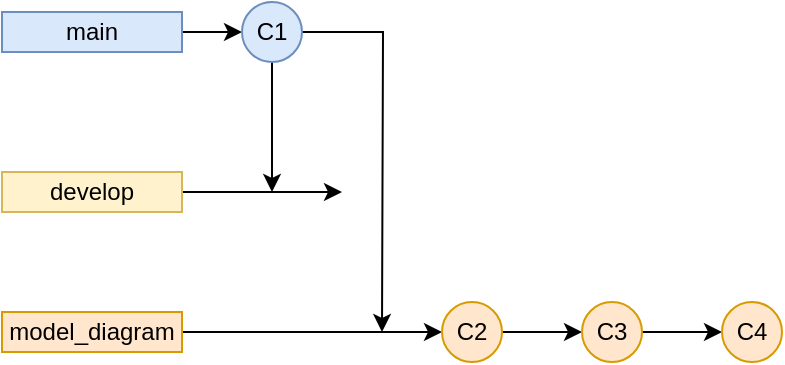 <mxfile version="20.8.10" type="device"><diagram id="yPxyJZ8AM_hMuL3Unpa9" name="gitflow"><mxGraphModel dx="603" dy="387" grid="1" gridSize="10" guides="1" tooltips="1" connect="1" arrows="1" fold="1" page="1" pageScale="1" pageWidth="850" pageHeight="1100" math="0" shadow="0"><root><mxCell id="0"/><mxCell id="1" parent="0"/><mxCell id="pqEM0l-QrRan-0Vn9kkv-190" style="edgeStyle=orthogonalEdgeStyle;rounded=0;orthogonalLoop=1;jettySize=auto;html=1;exitX=1;exitY=0.5;exitDx=0;exitDy=0;entryX=0;entryY=0.5;entryDx=0;entryDy=0;" parent="1" source="7" target="pqEM0l-QrRan-0Vn9kkv-188" edge="1"><mxGeometry relative="1" as="geometry"/></mxCell><mxCell id="7" value="main" style="text;html=1;strokeColor=#6c8ebf;fillColor=#dae8fc;align=center;verticalAlign=middle;whiteSpace=wrap;rounded=0;" parent="1" vertex="1"><mxGeometry x="40" y="40" width="90" height="20" as="geometry"/></mxCell><mxCell id="pqEM0l-QrRan-0Vn9kkv-194" style="edgeStyle=orthogonalEdgeStyle;rounded=0;orthogonalLoop=1;jettySize=auto;html=1;exitX=1;exitY=0.5;exitDx=0;exitDy=0;" parent="1" source="102" edge="1"><mxGeometry relative="1" as="geometry"><mxPoint x="210" y="130" as="targetPoint"/></mxGeometry></mxCell><mxCell id="102" value="develop" style="text;html=1;strokeColor=#d6b656;fillColor=#fff2cc;align=center;verticalAlign=middle;whiteSpace=wrap;rounded=0;" parent="1" vertex="1"><mxGeometry x="40" y="120" width="90" height="20" as="geometry"/></mxCell><mxCell id="Gikyz8ysj2WtHKZXGGJe-102" style="edgeStyle=orthogonalEdgeStyle;rounded=0;orthogonalLoop=1;jettySize=auto;html=1;" edge="1" parent="1" source="pqEM0l-QrRan-0Vn9kkv-188"><mxGeometry relative="1" as="geometry"><mxPoint x="175" y="130" as="targetPoint"/></mxGeometry></mxCell><mxCell id="Gikyz8ysj2WtHKZXGGJe-104" style="edgeStyle=orthogonalEdgeStyle;rounded=0;orthogonalLoop=1;jettySize=auto;html=1;" edge="1" parent="1" source="pqEM0l-QrRan-0Vn9kkv-188"><mxGeometry relative="1" as="geometry"><mxPoint x="230" y="200" as="targetPoint"/></mxGeometry></mxCell><mxCell id="pqEM0l-QrRan-0Vn9kkv-188" value="C1" style="ellipse;whiteSpace=wrap;html=1;aspect=fixed;fillColor=#dae8fc;strokeColor=#6c8ebf;" parent="1" vertex="1"><mxGeometry x="160" y="35" width="30" height="30" as="geometry"/></mxCell><mxCell id="pqEM0l-QrRan-0Vn9kkv-201" style="edgeStyle=orthogonalEdgeStyle;rounded=0;orthogonalLoop=1;jettySize=auto;html=1;" parent="1" source="pqEM0l-QrRan-0Vn9kkv-196" edge="1"><mxGeometry relative="1" as="geometry"><mxPoint x="260" y="200" as="targetPoint"/></mxGeometry></mxCell><mxCell id="pqEM0l-QrRan-0Vn9kkv-196" value="model_diagram" style="rounded=0;whiteSpace=wrap;html=1;fillColor=#ffe6cc;strokeColor=#d79b00;" parent="1" vertex="1"><mxGeometry x="40" y="190" width="90" height="20" as="geometry"/></mxCell><mxCell id="pqEM0l-QrRan-0Vn9kkv-206" style="edgeStyle=orthogonalEdgeStyle;rounded=0;orthogonalLoop=1;jettySize=auto;html=1;" parent="1" source="pqEM0l-QrRan-0Vn9kkv-205" edge="1"><mxGeometry relative="1" as="geometry"><mxPoint x="330" y="200" as="targetPoint"/></mxGeometry></mxCell><mxCell id="pqEM0l-QrRan-0Vn9kkv-205" value="C2" style="ellipse;whiteSpace=wrap;html=1;aspect=fixed;fillColor=#ffe6cc;strokeColor=#d79b00;" parent="1" vertex="1"><mxGeometry x="260" y="185" width="30" height="30" as="geometry"/></mxCell><mxCell id="Gikyz8ysj2WtHKZXGGJe-107" style="edgeStyle=orthogonalEdgeStyle;rounded=0;orthogonalLoop=1;jettySize=auto;html=1;entryX=0;entryY=0.5;entryDx=0;entryDy=0;" edge="1" parent="1" source="Gikyz8ysj2WtHKZXGGJe-105" target="Gikyz8ysj2WtHKZXGGJe-106"><mxGeometry relative="1" as="geometry"/></mxCell><mxCell id="Gikyz8ysj2WtHKZXGGJe-105" value="C3" style="ellipse;whiteSpace=wrap;html=1;aspect=fixed;fillColor=#ffe6cc;strokeColor=#d79b00;" vertex="1" parent="1"><mxGeometry x="330" y="185" width="30" height="30" as="geometry"/></mxCell><mxCell id="Gikyz8ysj2WtHKZXGGJe-106" value="C4" style="ellipse;whiteSpace=wrap;html=1;aspect=fixed;fillColor=#ffe6cc;strokeColor=#d79b00;" vertex="1" parent="1"><mxGeometry x="400" y="185" width="30" height="30" as="geometry"/></mxCell></root></mxGraphModel></diagram></mxfile>